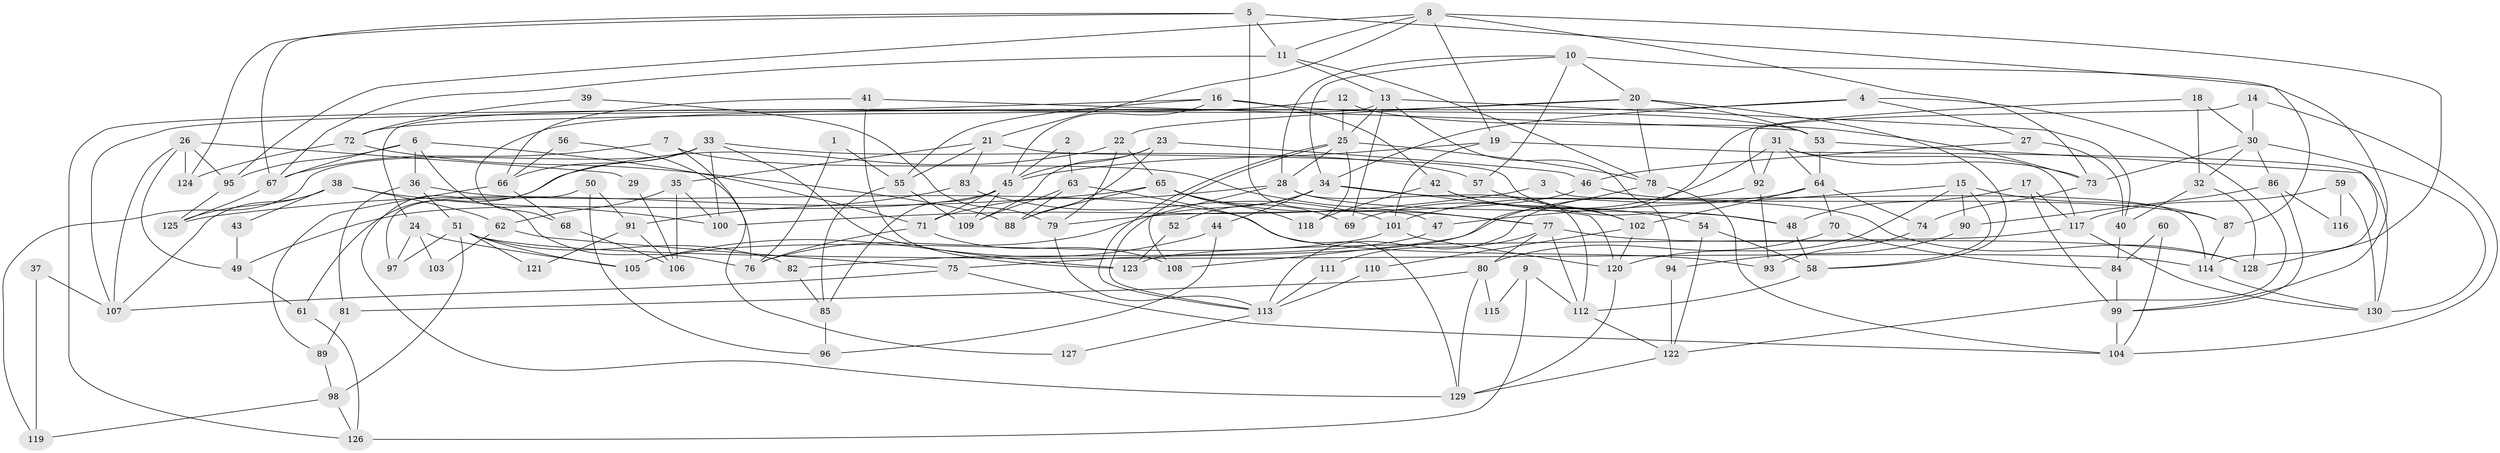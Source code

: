 // coarse degree distribution, {5: 0.18461538461538463, 4: 0.2153846153846154, 7: 0.1076923076923077, 11: 0.03076923076923077, 8: 0.06153846153846154, 9: 0.046153846153846156, 6: 0.2, 2: 0.046153846153846156, 3: 0.09230769230769231, 10: 0.015384615384615385}
// Generated by graph-tools (version 1.1) at 2025/37/03/04/25 23:37:02]
// undirected, 130 vertices, 260 edges
graph export_dot {
  node [color=gray90,style=filled];
  1;
  2;
  3;
  4;
  5;
  6;
  7;
  8;
  9;
  10;
  11;
  12;
  13;
  14;
  15;
  16;
  17;
  18;
  19;
  20;
  21;
  22;
  23;
  24;
  25;
  26;
  27;
  28;
  29;
  30;
  31;
  32;
  33;
  34;
  35;
  36;
  37;
  38;
  39;
  40;
  41;
  42;
  43;
  44;
  45;
  46;
  47;
  48;
  49;
  50;
  51;
  52;
  53;
  54;
  55;
  56;
  57;
  58;
  59;
  60;
  61;
  62;
  63;
  64;
  65;
  66;
  67;
  68;
  69;
  70;
  71;
  72;
  73;
  74;
  75;
  76;
  77;
  78;
  79;
  80;
  81;
  82;
  83;
  84;
  85;
  86;
  87;
  88;
  89;
  90;
  91;
  92;
  93;
  94;
  95;
  96;
  97;
  98;
  99;
  100;
  101;
  102;
  103;
  104;
  105;
  106;
  107;
  108;
  109;
  110;
  111;
  112;
  113;
  114;
  115;
  116;
  117;
  118;
  119;
  120;
  121;
  122;
  123;
  124;
  125;
  126;
  127;
  128;
  129;
  130;
  1 -- 55;
  1 -- 76;
  2 -- 63;
  2 -- 45;
  3 -- 100;
  3 -- 114;
  4 -- 34;
  4 -- 122;
  4 -- 27;
  4 -- 107;
  5 -- 11;
  5 -- 67;
  5 -- 47;
  5 -- 87;
  5 -- 124;
  6 -- 76;
  6 -- 71;
  6 -- 36;
  6 -- 67;
  6 -- 95;
  7 -- 67;
  7 -- 77;
  7 -- 127;
  8 -- 128;
  8 -- 95;
  8 -- 11;
  8 -- 19;
  8 -- 21;
  8 -- 73;
  9 -- 126;
  9 -- 112;
  9 -- 115;
  10 -- 28;
  10 -- 20;
  10 -- 34;
  10 -- 57;
  10 -- 99;
  11 -- 78;
  11 -- 13;
  11 -- 67;
  12 -- 73;
  12 -- 25;
  12 -- 72;
  13 -- 69;
  13 -- 24;
  13 -- 25;
  13 -- 40;
  13 -- 94;
  14 -- 104;
  14 -- 92;
  14 -- 30;
  15 -- 120;
  15 -- 58;
  15 -- 47;
  15 -- 87;
  15 -- 90;
  16 -- 42;
  16 -- 55;
  16 -- 45;
  16 -- 53;
  16 -- 126;
  17 -- 48;
  17 -- 99;
  17 -- 117;
  18 -- 75;
  18 -- 30;
  18 -- 32;
  19 -- 130;
  19 -- 45;
  19 -- 101;
  20 -- 78;
  20 -- 53;
  20 -- 22;
  20 -- 58;
  20 -- 68;
  21 -- 55;
  21 -- 35;
  21 -- 48;
  21 -- 83;
  22 -- 65;
  22 -- 61;
  22 -- 79;
  23 -- 46;
  23 -- 45;
  23 -- 88;
  23 -- 109;
  24 -- 97;
  24 -- 103;
  24 -- 105;
  25 -- 113;
  25 -- 113;
  25 -- 28;
  25 -- 78;
  25 -- 118;
  26 -- 124;
  26 -- 107;
  26 -- 29;
  26 -- 49;
  26 -- 95;
  27 -- 40;
  27 -- 46;
  28 -- 48;
  28 -- 71;
  28 -- 108;
  28 -- 112;
  29 -- 106;
  30 -- 130;
  30 -- 32;
  30 -- 73;
  30 -- 86;
  31 -- 73;
  31 -- 64;
  31 -- 69;
  31 -- 92;
  31 -- 117;
  32 -- 40;
  32 -- 128;
  33 -- 129;
  33 -- 66;
  33 -- 57;
  33 -- 100;
  33 -- 119;
  33 -- 123;
  34 -- 120;
  34 -- 44;
  34 -- 52;
  34 -- 76;
  34 -- 128;
  35 -- 100;
  35 -- 62;
  35 -- 106;
  36 -- 51;
  36 -- 81;
  36 -- 93;
  37 -- 119;
  37 -- 107;
  38 -- 62;
  38 -- 125;
  38 -- 43;
  38 -- 100;
  38 -- 107;
  39 -- 79;
  39 -- 72;
  40 -- 84;
  41 -- 123;
  41 -- 53;
  41 -- 66;
  42 -- 54;
  42 -- 102;
  42 -- 118;
  43 -- 49;
  44 -- 105;
  44 -- 96;
  45 -- 49;
  45 -- 71;
  45 -- 85;
  45 -- 109;
  46 -- 87;
  46 -- 79;
  47 -- 82;
  48 -- 58;
  49 -- 61;
  50 -- 91;
  50 -- 96;
  50 -- 97;
  51 -- 114;
  51 -- 105;
  51 -- 82;
  51 -- 97;
  51 -- 98;
  51 -- 121;
  52 -- 123;
  53 -- 64;
  53 -- 114;
  54 -- 58;
  54 -- 122;
  55 -- 109;
  55 -- 85;
  56 -- 76;
  56 -- 66;
  57 -- 102;
  58 -- 112;
  59 -- 117;
  59 -- 130;
  59 -- 116;
  60 -- 104;
  60 -- 84;
  61 -- 126;
  62 -- 75;
  62 -- 103;
  63 -- 109;
  63 -- 88;
  63 -- 129;
  64 -- 102;
  64 -- 74;
  64 -- 70;
  64 -- 101;
  65 -- 125;
  65 -- 118;
  65 -- 69;
  65 -- 77;
  65 -- 88;
  66 -- 89;
  66 -- 68;
  67 -- 125;
  68 -- 106;
  70 -- 80;
  70 -- 84;
  71 -- 76;
  71 -- 108;
  72 -- 88;
  72 -- 124;
  73 -- 74;
  74 -- 93;
  75 -- 107;
  75 -- 104;
  77 -- 128;
  77 -- 80;
  77 -- 111;
  77 -- 112;
  78 -- 108;
  78 -- 104;
  79 -- 113;
  80 -- 129;
  80 -- 81;
  80 -- 115;
  81 -- 89;
  82 -- 85;
  83 -- 101;
  83 -- 91;
  84 -- 99;
  85 -- 96;
  86 -- 99;
  86 -- 90;
  86 -- 116;
  87 -- 114;
  89 -- 98;
  90 -- 94;
  91 -- 106;
  91 -- 121;
  92 -- 113;
  92 -- 93;
  94 -- 122;
  95 -- 125;
  98 -- 126;
  98 -- 119;
  99 -- 104;
  101 -- 105;
  101 -- 120;
  102 -- 120;
  102 -- 110;
  110 -- 113;
  111 -- 113;
  112 -- 122;
  113 -- 127;
  114 -- 130;
  117 -- 123;
  117 -- 130;
  120 -- 129;
  122 -- 129;
}
